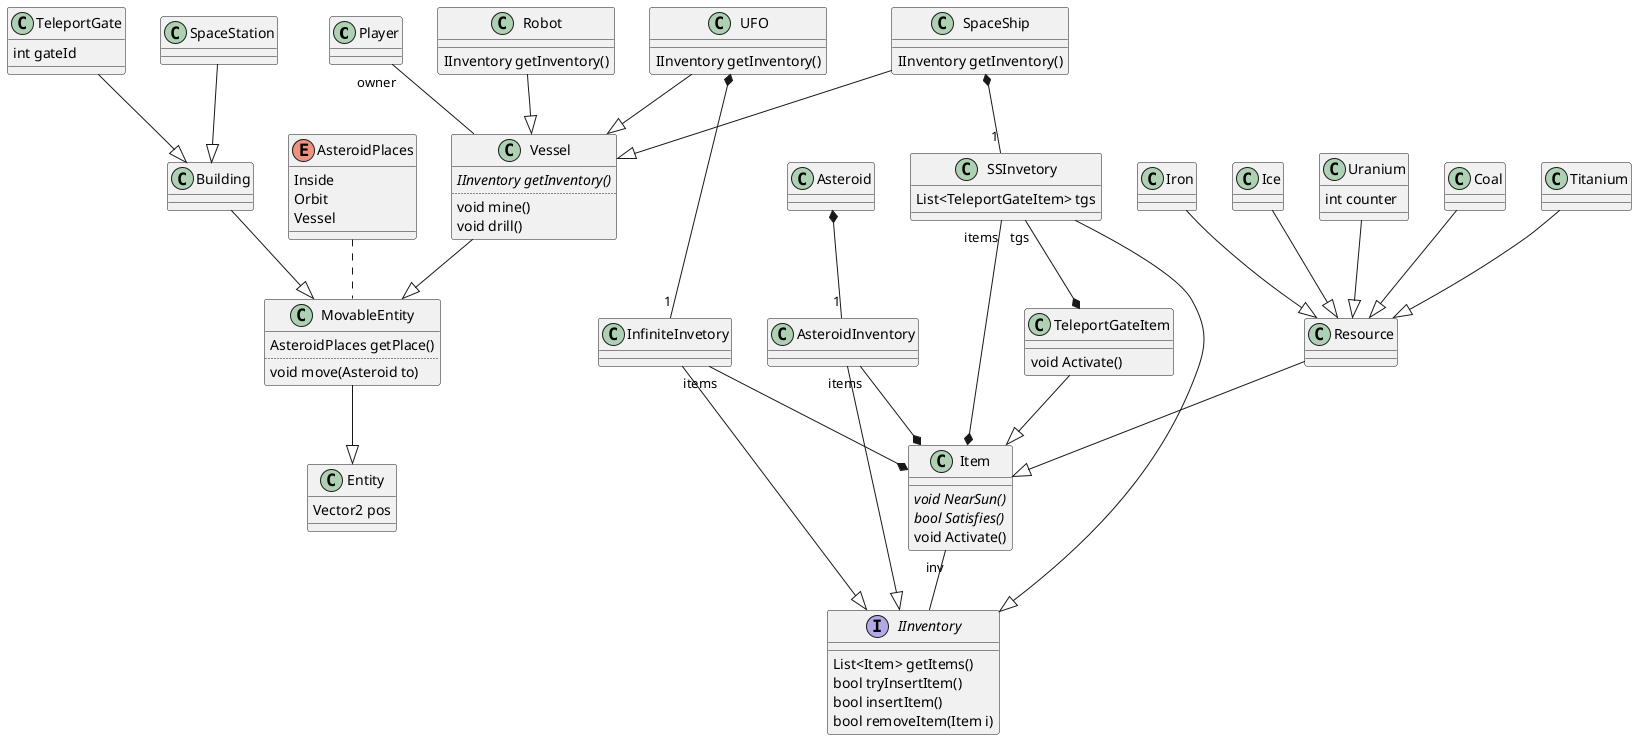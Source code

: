 @startuml


class Player{

}
Player "owner" -- Vessel



class Item{
    {abstract} void NearSun()
    {abstract} bool Satisfies()
    void Activate()
}
Item "inv" -- IInventory

class TeleportGateItem{
    void Activate()
}
TeleportGateItem --|> Item


class Resource{

}
Resource --|> Item


class Iron{
    
}
Iron --|> Resource

class Ice{
    
}
Ice --|> Resource

class Uranium{
    int counter
}
Uranium --|> Resource

class Coal{
    
}
Coal --|> Resource

class Titanium{
    
}
Titanium --|> Resource


'Inventory stuff

interface IInventory{
    List<Item> getItems()
    bool tryInsertItem()
    bool insertItem()
    bool removeItem(Item i)
}

class InfiniteInvetory{

}
InfiniteInvetory --|> IInventory
InfiniteInvetory "items" --* Item

class AsteroidInventory{
    
}
AsteroidInventory --|> IInventory
AsteroidInventory "items" --* Item

class SSInvetory{
    
    List<TeleportGateItem> tgs
}
SSInvetory --|> IInventory
SSInvetory "items" --* Item
SSInvetory "tgs" --* TeleportGateItem


'Entities

class Entity{
    Vector2 pos
}

enum AsteroidPlaces{
    Inside
    Orbit
    Vessel
}

class MovableEntity{
    AsteroidPlaces getPlace()
    ..
    void move(Asteroid to)
}
MovableEntity --|> Entity
AsteroidPlaces .. MovableEntity

class Vessel{
    {abstract} IInventory getInventory()
    ..
    void mine()
    void drill()
}
Vessel --|> MovableEntity


class UFO{
    IInventory getInventory()
}
UFO --|> Vessel
UFO *-- "1" InfiniteInvetory 

class SpaceShip{
    IInventory getInventory()
}
SpaceShip --|> Vessel
SpaceShip *-- "1" SSInvetory 

class Robot{
    IInventory getInventory()
}
Robot --|> Vessel




class Asteroid{

}
Asteroid *-- "1" AsteroidInventory 


class Building{

}
Building --|> MovableEntity

class TeleportGate{
    int gateId
}
TeleportGate --|> Building

class SpaceStation{

}
SpaceStation --|> Building


@enduml